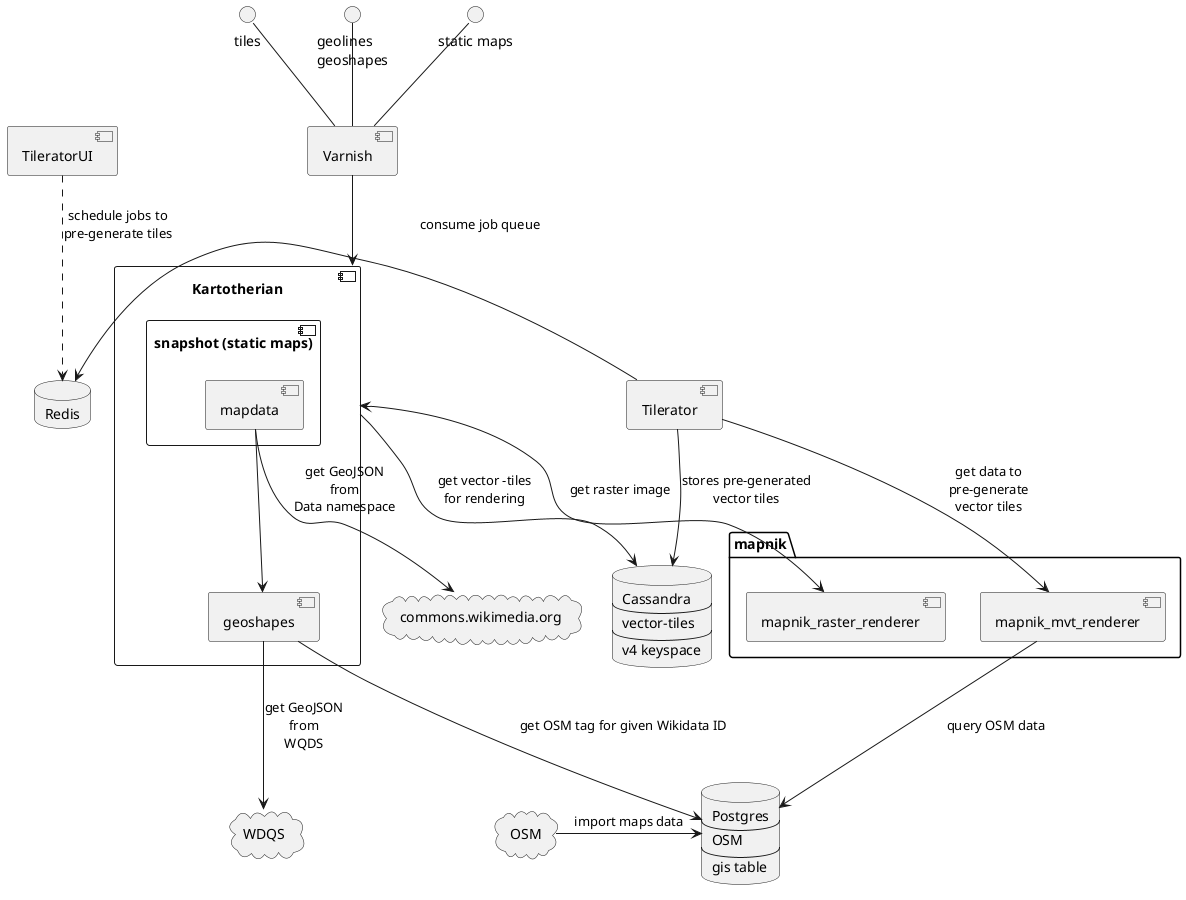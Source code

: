 @startuml
() tiles
() "geolines\ngeoshapes" as geoshapes_req
() "static maps" as staticmaps
[Varnish]
component Kartotherian {
    component geoshapes
    component "snapshot (static maps)" as snapshot {
        component mapdata
    }
}
[Tilerator]
[TileratorUI]
cloud OSM
cloud WDQS
cloud commons [
    commons.wikimedia.org
]
database Cassandra [
    Cassandra
    ---
    vector-tiles
    --
    v4 keyspace
]
database Redis
database Postgres [
    Postgres
    --
    OSM
    --
    gis table
]
package mapnik {
    component mapnik_mvt_renderer
    component mapnik_raster_renderer
}

mapnik_mvt_renderer --> Postgres : query OSM data
Tilerator --> mapnik_mvt_renderer : get data to\npre-generate\nvector tiles
Kartotherian <--> mapnik_raster_renderer : get raster image

geoshapes --> Postgres : get OSM tag for given Wikidata ID
geoshapes --> WDQS : get GeoJSON\nfrom\nWQDS
mapdata --> commons : get GeoJSON\nfrom\nData namespace
mapdata --> geoshapes
tiles -- Varnish
geoshapes_req -- Varnish
staticmaps -- Varnish

OSM -> Postgres: import maps data
Tilerator -left-> Redis: consume job queue
'Tilerator --> Postgres: get data to pre-generate\nvector tiles
Tilerator -> Cassandra: stores pre-generated\nvector tiles

TileratorUI ..> Redis: schedule jobs to\npre-generate tiles

Kartotherian --> Cassandra: get vector -tiles\nfor rendering
Varnish --> Kartotherian
@enduml

